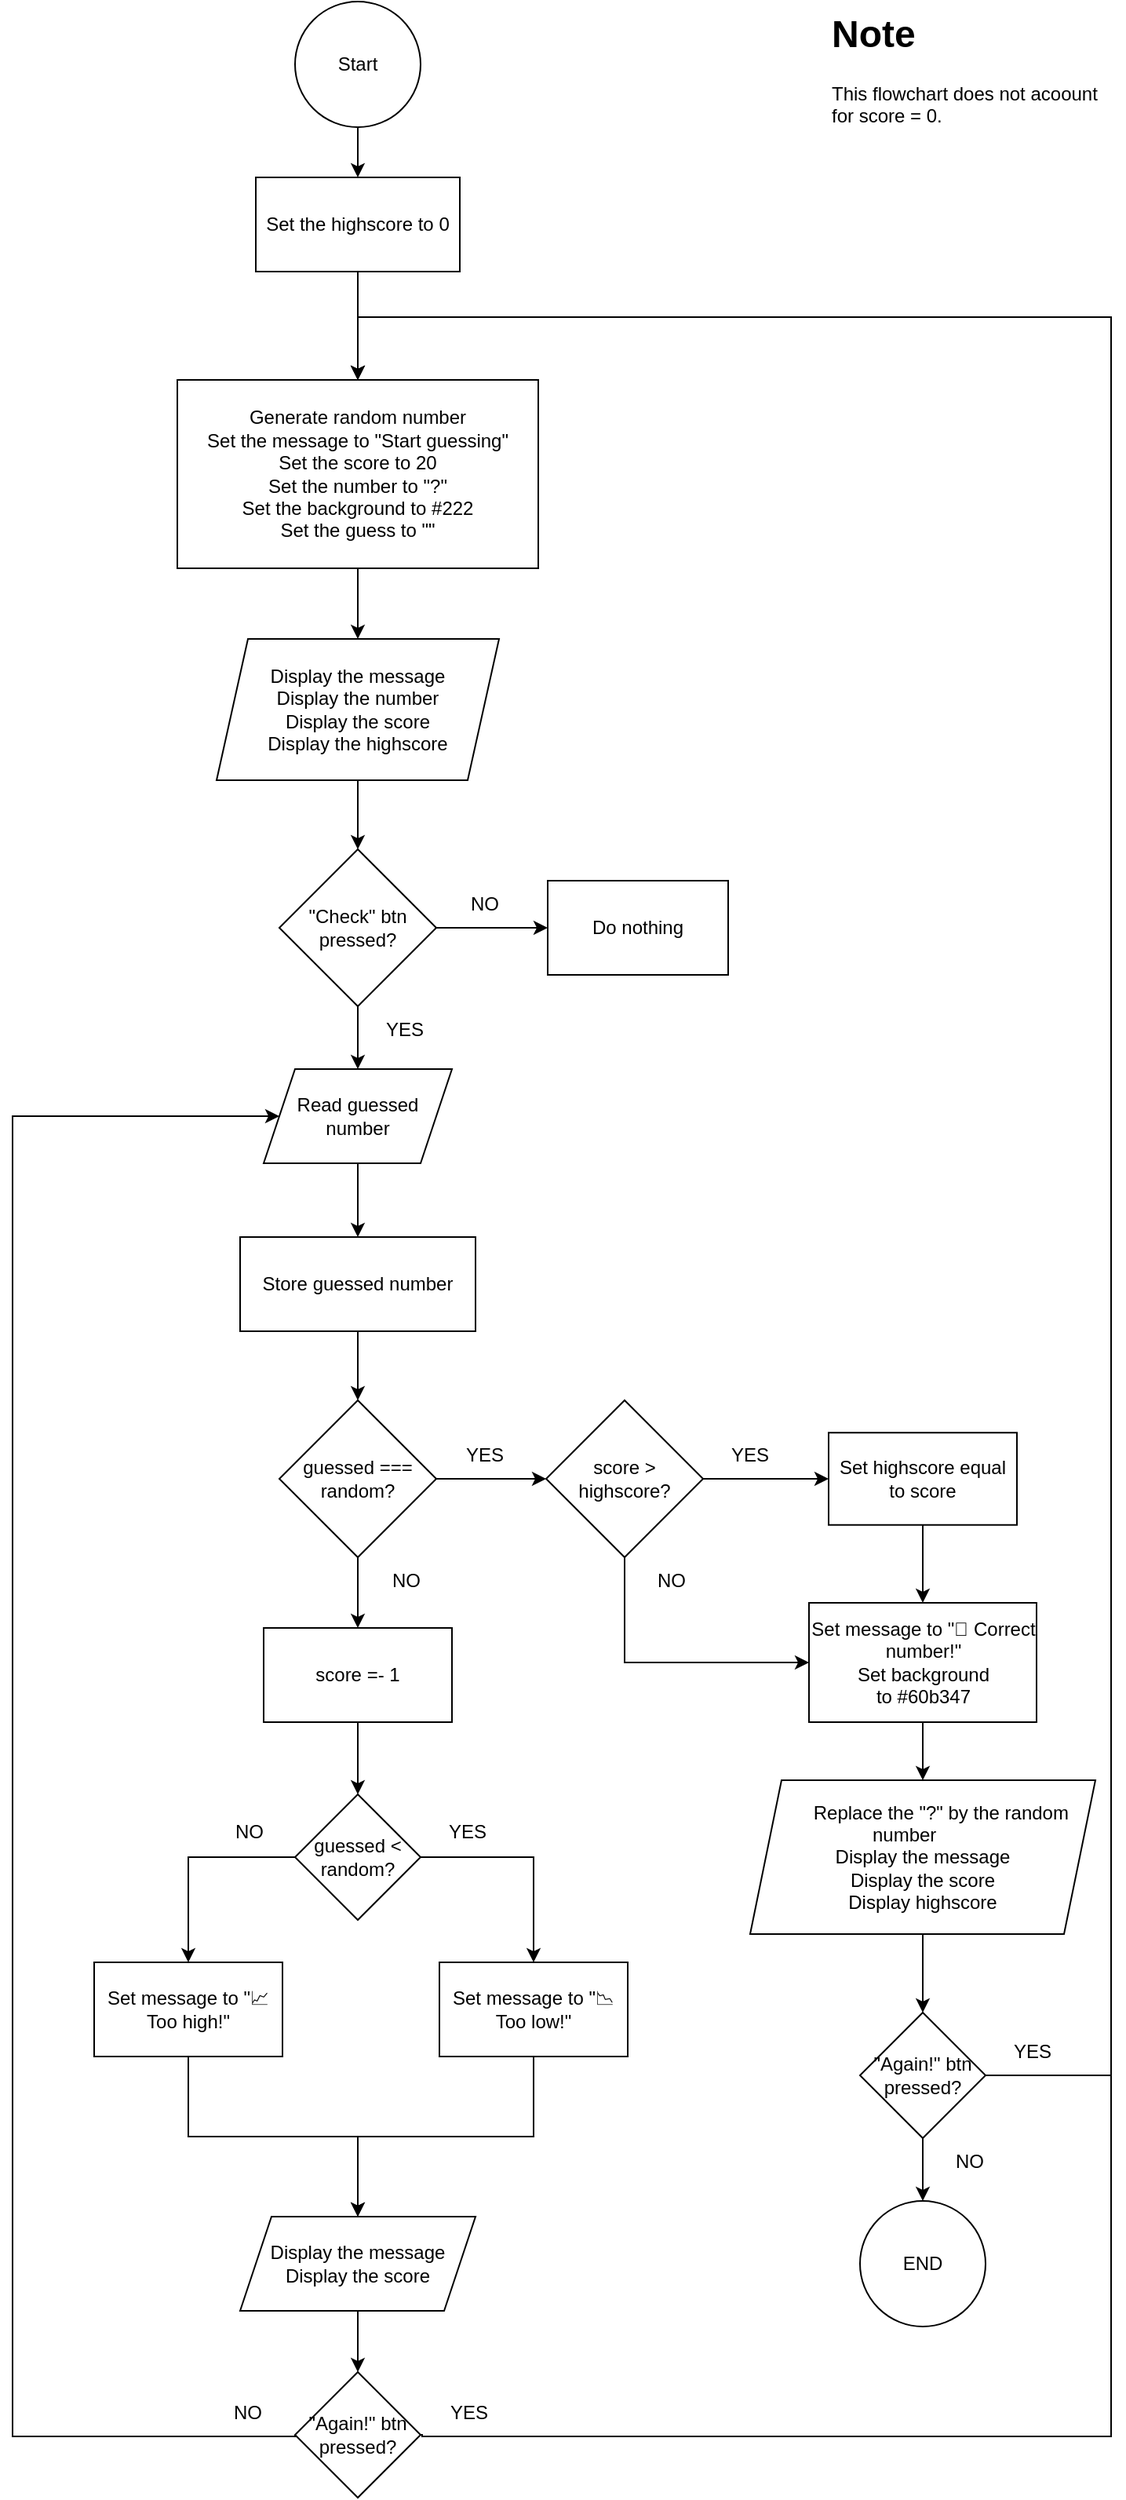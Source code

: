 <mxfile version="26.0.4">
  <diagram id="GjFC2Fyc5W8DQ9l_5cuz" name="Page-1">
    <mxGraphModel dx="1434" dy="2039" grid="1" gridSize="10" guides="1" tooltips="1" connect="1" arrows="1" fold="1" page="1" pageScale="1" pageWidth="827" pageHeight="1169" background="none" math="0" shadow="0">
      <root>
        <mxCell id="0" />
        <mxCell id="1" parent="0" />
        <mxCell id="WOG1eJSe5NhmqCcQnN0l-61" style="edgeStyle=orthogonalEdgeStyle;rounded=0;orthogonalLoop=1;jettySize=auto;html=1;exitX=0.5;exitY=1;exitDx=0;exitDy=0;entryX=0.5;entryY=0;entryDx=0;entryDy=0;" parent="1" source="WOG1eJSe5NhmqCcQnN0l-1" target="WOG1eJSe5NhmqCcQnN0l-42" edge="1">
          <mxGeometry relative="1" as="geometry" />
        </mxCell>
        <mxCell id="WOG1eJSe5NhmqCcQnN0l-1" value="Start" style="ellipse;whiteSpace=wrap;html=1;aspect=fixed;" parent="1" vertex="1">
          <mxGeometry x="240" y="-1160" width="80" height="80" as="geometry" />
        </mxCell>
        <mxCell id="WOG1eJSe5NhmqCcQnN0l-14" style="edgeStyle=orthogonalEdgeStyle;rounded=0;orthogonalLoop=1;jettySize=auto;html=1;exitX=0.5;exitY=1;exitDx=0;exitDy=0;entryX=0.5;entryY=0;entryDx=0;entryDy=0;" parent="1" source="WOG1eJSe5NhmqCcQnN0l-2" target="WOG1eJSe5NhmqCcQnN0l-13" edge="1">
          <mxGeometry relative="1" as="geometry" />
        </mxCell>
        <mxCell id="WOG1eJSe5NhmqCcQnN0l-2" value="Generate random number&lt;br&gt;Set the message to &quot;Start guessing&quot;&lt;br&gt;Set the score to 20&lt;div&gt;Set the number to &quot;?&quot;&lt;br&gt;Set the background to #222&lt;br&gt;Set the guess to &quot;&quot;&lt;/div&gt;" style="rounded=0;whiteSpace=wrap;html=1;" parent="1" vertex="1">
          <mxGeometry x="165" y="-919" width="230" height="120" as="geometry" />
        </mxCell>
        <mxCell id="WOG1eJSe5NhmqCcQnN0l-12" style="edgeStyle=orthogonalEdgeStyle;rounded=0;orthogonalLoop=1;jettySize=auto;html=1;exitX=0.5;exitY=1;exitDx=0;exitDy=0;entryX=0.5;entryY=0;entryDx=0;entryDy=0;" parent="1" source="WOG1eJSe5NhmqCcQnN0l-6" target="WOG1eJSe5NhmqCcQnN0l-11" edge="1">
          <mxGeometry relative="1" as="geometry" />
        </mxCell>
        <mxCell id="WOG1eJSe5NhmqCcQnN0l-6" value="Store guessed number" style="rounded=0;whiteSpace=wrap;html=1;" parent="1" vertex="1">
          <mxGeometry x="205" y="-373" width="150" height="60" as="geometry" />
        </mxCell>
        <mxCell id="AYpJYxuBHGPk3OXhMduN-3" style="edgeStyle=orthogonalEdgeStyle;rounded=0;orthogonalLoop=1;jettySize=auto;html=1;exitX=0.5;exitY=1;exitDx=0;exitDy=0;entryX=0.5;entryY=0;entryDx=0;entryDy=0;" parent="1" source="WOG1eJSe5NhmqCcQnN0l-10" target="WOG1eJSe5NhmqCcQnN0l-6" edge="1">
          <mxGeometry relative="1" as="geometry" />
        </mxCell>
        <mxCell id="WOG1eJSe5NhmqCcQnN0l-10" value="Read guessed number" style="shape=parallelogram;perimeter=parallelogramPerimeter;whiteSpace=wrap;html=1;fixedSize=1;" parent="1" vertex="1">
          <mxGeometry x="220" y="-480" width="120" height="60" as="geometry" />
        </mxCell>
        <mxCell id="WOG1eJSe5NhmqCcQnN0l-32" style="edgeStyle=orthogonalEdgeStyle;rounded=0;orthogonalLoop=1;jettySize=auto;html=1;exitX=0.5;exitY=1;exitDx=0;exitDy=0;entryX=0.5;entryY=0;entryDx=0;entryDy=0;" parent="1" source="WOG1eJSe5NhmqCcQnN0l-11" target="WOG1eJSe5NhmqCcQnN0l-31" edge="1">
          <mxGeometry relative="1" as="geometry" />
        </mxCell>
        <mxCell id="WOG1eJSe5NhmqCcQnN0l-66" style="edgeStyle=orthogonalEdgeStyle;rounded=0;orthogonalLoop=1;jettySize=auto;html=1;entryX=0;entryY=0.5;entryDx=0;entryDy=0;" parent="1" source="WOG1eJSe5NhmqCcQnN0l-11" target="WOG1eJSe5NhmqCcQnN0l-65" edge="1">
          <mxGeometry relative="1" as="geometry" />
        </mxCell>
        <mxCell id="WOG1eJSe5NhmqCcQnN0l-11" value="guessed === random?" style="rhombus;whiteSpace=wrap;html=1;" parent="1" vertex="1">
          <mxGeometry x="230" y="-269" width="100" height="100" as="geometry" />
        </mxCell>
        <mxCell id="AYpJYxuBHGPk3OXhMduN-1" style="edgeStyle=orthogonalEdgeStyle;rounded=0;orthogonalLoop=1;jettySize=auto;html=1;exitX=0.5;exitY=1;exitDx=0;exitDy=0;entryX=0.5;entryY=0;entryDx=0;entryDy=0;" parent="1" source="WOG1eJSe5NhmqCcQnN0l-13" target="BmnKPOkZnJPc91GkmwTH-5" edge="1">
          <mxGeometry relative="1" as="geometry" />
        </mxCell>
        <mxCell id="WOG1eJSe5NhmqCcQnN0l-13" value="&lt;div&gt;Display the message&lt;/div&gt;Display the number&lt;br&gt;Display the score&lt;br&gt;Display the highscore" style="shape=parallelogram;perimeter=parallelogramPerimeter;whiteSpace=wrap;html=1;fixedSize=1;" parent="1" vertex="1">
          <mxGeometry x="190" y="-754" width="180" height="90" as="geometry" />
        </mxCell>
        <mxCell id="WOG1eJSe5NhmqCcQnN0l-71" style="edgeStyle=orthogonalEdgeStyle;rounded=0;orthogonalLoop=1;jettySize=auto;html=1;entryX=0.5;entryY=0;entryDx=0;entryDy=0;" parent="1" source="WOG1eJSe5NhmqCcQnN0l-16" target="WOG1eJSe5NhmqCcQnN0l-69" edge="1">
          <mxGeometry relative="1" as="geometry" />
        </mxCell>
        <mxCell id="WOG1eJSe5NhmqCcQnN0l-16" value="Set highscore equal to score" style="rounded=0;whiteSpace=wrap;html=1;" parent="1" vertex="1">
          <mxGeometry x="580" y="-248.37" width="120" height="58.75" as="geometry" />
        </mxCell>
        <mxCell id="WOG1eJSe5NhmqCcQnN0l-18" value="YES" style="text;html=1;strokeColor=none;fillColor=none;align=center;verticalAlign=middle;whiteSpace=wrap;rounded=0;" parent="1" vertex="1">
          <mxGeometry x="331" y="-249" width="60" height="30" as="geometry" />
        </mxCell>
        <mxCell id="WOG1eJSe5NhmqCcQnN0l-24" style="edgeStyle=orthogonalEdgeStyle;rounded=0;orthogonalLoop=1;jettySize=auto;html=1;entryX=0.5;entryY=0;entryDx=0;entryDy=0;" parent="1" source="WOG1eJSe5NhmqCcQnN0l-19" target="WOG1eJSe5NhmqCcQnN0l-23" edge="1">
          <mxGeometry relative="1" as="geometry" />
        </mxCell>
        <mxCell id="WOG1eJSe5NhmqCcQnN0l-19" value="&amp;nbsp; &amp;nbsp; &amp;nbsp; &amp;nbsp;Replace the &quot;?&quot; by the random number&amp;nbsp; &amp;nbsp; &amp;nbsp; &amp;nbsp;&lt;br&gt;Display the message&lt;br&gt;Display the score&lt;br&gt;Display highscore" style="shape=parallelogram;perimeter=parallelogramPerimeter;whiteSpace=wrap;html=1;fixedSize=1;" parent="1" vertex="1">
          <mxGeometry x="530" y="-27" width="220" height="98" as="geometry" />
        </mxCell>
        <mxCell id="WOG1eJSe5NhmqCcQnN0l-28" style="edgeStyle=orthogonalEdgeStyle;rounded=0;orthogonalLoop=1;jettySize=auto;html=1;exitX=0.5;exitY=1;exitDx=0;exitDy=0;entryX=0.5;entryY=0;entryDx=0;entryDy=0;" parent="1" source="WOG1eJSe5NhmqCcQnN0l-23" target="WOG1eJSe5NhmqCcQnN0l-27" edge="1">
          <mxGeometry relative="1" as="geometry" />
        </mxCell>
        <mxCell id="BmnKPOkZnJPc91GkmwTH-24" style="edgeStyle=orthogonalEdgeStyle;rounded=0;orthogonalLoop=1;jettySize=auto;html=1;exitX=1;exitY=0.5;exitDx=0;exitDy=0;entryX=0.5;entryY=0;entryDx=0;entryDy=0;" parent="1" source="WOG1eJSe5NhmqCcQnN0l-23" target="WOG1eJSe5NhmqCcQnN0l-2" edge="1">
          <mxGeometry relative="1" as="geometry">
            <Array as="points">
              <mxPoint x="760" y="161" />
              <mxPoint x="760" y="-959" />
              <mxPoint x="280" y="-959" />
            </Array>
          </mxGeometry>
        </mxCell>
        <mxCell id="WOG1eJSe5NhmqCcQnN0l-23" value="&quot;Again!&quot; btn&lt;br&gt;pressed?" style="rhombus;whiteSpace=wrap;html=1;" parent="1" vertex="1">
          <mxGeometry x="600" y="121" width="80" height="80" as="geometry" />
        </mxCell>
        <mxCell id="WOG1eJSe5NhmqCcQnN0l-26" value="YES" style="text;html=1;strokeColor=none;fillColor=none;align=center;verticalAlign=middle;whiteSpace=wrap;rounded=0;" parent="1" vertex="1">
          <mxGeometry x="680" y="131" width="60" height="30" as="geometry" />
        </mxCell>
        <mxCell id="WOG1eJSe5NhmqCcQnN0l-27" value="END" style="ellipse;whiteSpace=wrap;html=1;aspect=fixed;" parent="1" vertex="1">
          <mxGeometry x="600" y="241" width="80" height="80" as="geometry" />
        </mxCell>
        <mxCell id="WOG1eJSe5NhmqCcQnN0l-29" value="NO" style="text;html=1;strokeColor=none;fillColor=none;align=center;verticalAlign=middle;whiteSpace=wrap;rounded=0;" parent="1" vertex="1">
          <mxGeometry x="640" y="201" width="60" height="30" as="geometry" />
        </mxCell>
        <mxCell id="WOG1eJSe5NhmqCcQnN0l-35" style="edgeStyle=orthogonalEdgeStyle;rounded=0;orthogonalLoop=1;jettySize=auto;html=1;exitX=0.5;exitY=1;exitDx=0;exitDy=0;entryX=0.5;entryY=0;entryDx=0;entryDy=0;" parent="1" source="WOG1eJSe5NhmqCcQnN0l-31" target="WOG1eJSe5NhmqCcQnN0l-34" edge="1">
          <mxGeometry relative="1" as="geometry" />
        </mxCell>
        <mxCell id="WOG1eJSe5NhmqCcQnN0l-31" value="score =- 1" style="rounded=0;whiteSpace=wrap;html=1;" parent="1" vertex="1">
          <mxGeometry x="220" y="-124" width="120" height="60" as="geometry" />
        </mxCell>
        <mxCell id="WOG1eJSe5NhmqCcQnN0l-33" value="NO" style="text;html=1;strokeColor=none;fillColor=none;align=center;verticalAlign=middle;whiteSpace=wrap;rounded=0;" parent="1" vertex="1">
          <mxGeometry x="281" y="-169" width="60" height="30" as="geometry" />
        </mxCell>
        <mxCell id="WOG1eJSe5NhmqCcQnN0l-49" style="edgeStyle=orthogonalEdgeStyle;rounded=0;orthogonalLoop=1;jettySize=auto;html=1;exitX=0;exitY=0.5;exitDx=0;exitDy=0;" parent="1" source="WOG1eJSe5NhmqCcQnN0l-34" target="WOG1eJSe5NhmqCcQnN0l-48" edge="1">
          <mxGeometry relative="1" as="geometry" />
        </mxCell>
        <mxCell id="BmnKPOkZnJPc91GkmwTH-10" style="edgeStyle=orthogonalEdgeStyle;rounded=0;orthogonalLoop=1;jettySize=auto;html=1;exitX=1;exitY=0.5;exitDx=0;exitDy=0;entryX=0.5;entryY=0;entryDx=0;entryDy=0;" parent="1" source="WOG1eJSe5NhmqCcQnN0l-34" target="WOG1eJSe5NhmqCcQnN0l-36" edge="1">
          <mxGeometry relative="1" as="geometry" />
        </mxCell>
        <mxCell id="WOG1eJSe5NhmqCcQnN0l-34" value="guessed &amp;lt; random?" style="rhombus;whiteSpace=wrap;html=1;" parent="1" vertex="1">
          <mxGeometry x="240" y="-18" width="80" height="80" as="geometry" />
        </mxCell>
        <mxCell id="BmnKPOkZnJPc91GkmwTH-11" style="edgeStyle=orthogonalEdgeStyle;rounded=0;orthogonalLoop=1;jettySize=auto;html=1;exitX=0.5;exitY=1;exitDx=0;exitDy=0;entryX=0.5;entryY=0;entryDx=0;entryDy=0;" parent="1" source="WOG1eJSe5NhmqCcQnN0l-36" target="WOG1eJSe5NhmqCcQnN0l-39" edge="1">
          <mxGeometry relative="1" as="geometry" />
        </mxCell>
        <mxCell id="WOG1eJSe5NhmqCcQnN0l-36" value="Set message to &quot;📉 Too low!&quot;" style="rounded=0;whiteSpace=wrap;html=1;" parent="1" vertex="1">
          <mxGeometry x="332" y="89" width="120" height="60" as="geometry" />
        </mxCell>
        <mxCell id="WOG1eJSe5NhmqCcQnN0l-38" value="YES" style="text;html=1;strokeColor=none;fillColor=none;align=center;verticalAlign=middle;whiteSpace=wrap;rounded=0;" parent="1" vertex="1">
          <mxGeometry x="320" y="-9" width="60" height="30" as="geometry" />
        </mxCell>
        <mxCell id="WOG1eJSe5NhmqCcQnN0l-55" style="edgeStyle=orthogonalEdgeStyle;rounded=0;orthogonalLoop=1;jettySize=auto;html=1;" parent="1" source="WOG1eJSe5NhmqCcQnN0l-39" target="WOG1eJSe5NhmqCcQnN0l-44" edge="1">
          <mxGeometry relative="1" as="geometry" />
        </mxCell>
        <mxCell id="WOG1eJSe5NhmqCcQnN0l-39" value="Display the message&lt;br&gt;Display the score" style="shape=parallelogram;perimeter=parallelogramPerimeter;whiteSpace=wrap;html=1;fixedSize=1;" parent="1" vertex="1">
          <mxGeometry x="205" y="251" width="150" height="60" as="geometry" />
        </mxCell>
        <mxCell id="BmnKPOkZnJPc91GkmwTH-23" style="edgeStyle=orthogonalEdgeStyle;rounded=0;orthogonalLoop=1;jettySize=auto;html=1;exitX=0.5;exitY=1;exitDx=0;exitDy=0;entryX=0.5;entryY=0;entryDx=0;entryDy=0;" parent="1" source="WOG1eJSe5NhmqCcQnN0l-42" target="WOG1eJSe5NhmqCcQnN0l-2" edge="1">
          <mxGeometry relative="1" as="geometry" />
        </mxCell>
        <mxCell id="WOG1eJSe5NhmqCcQnN0l-42" value="Set the highscore to 0" style="rounded=0;whiteSpace=wrap;html=1;" parent="1" vertex="1">
          <mxGeometry x="215" y="-1048" width="130" height="60" as="geometry" />
        </mxCell>
        <mxCell id="BmnKPOkZnJPc91GkmwTH-16" style="edgeStyle=orthogonalEdgeStyle;rounded=0;orthogonalLoop=1;jettySize=auto;html=1;exitX=0;exitY=0.5;exitDx=0;exitDy=0;entryX=0;entryY=0.5;entryDx=0;entryDy=0;" parent="1" source="WOG1eJSe5NhmqCcQnN0l-44" target="WOG1eJSe5NhmqCcQnN0l-10" edge="1">
          <mxGeometry relative="1" as="geometry">
            <Array as="points">
              <mxPoint x="60" y="391" />
              <mxPoint x="60" y="-450" />
            </Array>
          </mxGeometry>
        </mxCell>
        <mxCell id="BmnKPOkZnJPc91GkmwTH-26" style="edgeStyle=orthogonalEdgeStyle;rounded=0;orthogonalLoop=1;jettySize=auto;html=1;exitX=1;exitY=0.5;exitDx=0;exitDy=0;entryX=0.5;entryY=0;entryDx=0;entryDy=0;" parent="1" source="WOG1eJSe5NhmqCcQnN0l-44" target="WOG1eJSe5NhmqCcQnN0l-2" edge="1">
          <mxGeometry relative="1" as="geometry">
            <Array as="points">
              <mxPoint x="321" y="391" />
              <mxPoint x="760" y="391" />
              <mxPoint x="760" y="-959" />
              <mxPoint x="280" y="-959" />
            </Array>
          </mxGeometry>
        </mxCell>
        <mxCell id="WOG1eJSe5NhmqCcQnN0l-44" value="&quot;Again!&quot; btn&lt;br&gt;pressed?" style="rhombus;whiteSpace=wrap;html=1;" parent="1" vertex="1">
          <mxGeometry x="240" y="350" width="80" height="80" as="geometry" />
        </mxCell>
        <mxCell id="BmnKPOkZnJPc91GkmwTH-12" style="edgeStyle=orthogonalEdgeStyle;rounded=0;orthogonalLoop=1;jettySize=auto;html=1;exitX=0.5;exitY=1;exitDx=0;exitDy=0;entryX=0.5;entryY=0;entryDx=0;entryDy=0;" parent="1" source="WOG1eJSe5NhmqCcQnN0l-48" target="WOG1eJSe5NhmqCcQnN0l-39" edge="1">
          <mxGeometry relative="1" as="geometry" />
        </mxCell>
        <mxCell id="WOG1eJSe5NhmqCcQnN0l-48" value="Set message to &quot;📈 Too high!&quot;" style="rounded=0;whiteSpace=wrap;html=1;" parent="1" vertex="1">
          <mxGeometry x="112" y="89" width="120" height="60" as="geometry" />
        </mxCell>
        <mxCell id="WOG1eJSe5NhmqCcQnN0l-50" value="NO" style="text;html=1;strokeColor=none;fillColor=none;align=center;verticalAlign=middle;whiteSpace=wrap;rounded=0;" parent="1" vertex="1">
          <mxGeometry x="181" y="-9" width="60" height="30" as="geometry" />
        </mxCell>
        <mxCell id="WOG1eJSe5NhmqCcQnN0l-57" value="YES" style="text;html=1;strokeColor=none;fillColor=none;align=center;verticalAlign=middle;whiteSpace=wrap;rounded=0;" parent="1" vertex="1">
          <mxGeometry x="321" y="361" width="60" height="30" as="geometry" />
        </mxCell>
        <mxCell id="WOG1eJSe5NhmqCcQnN0l-60" value="NO" style="text;html=1;strokeColor=none;fillColor=none;align=center;verticalAlign=middle;whiteSpace=wrap;rounded=0;" parent="1" vertex="1">
          <mxGeometry x="180" y="361" width="60" height="30" as="geometry" />
        </mxCell>
        <mxCell id="WOG1eJSe5NhmqCcQnN0l-67" style="edgeStyle=orthogonalEdgeStyle;rounded=0;orthogonalLoop=1;jettySize=auto;html=1;entryX=0;entryY=0.5;entryDx=0;entryDy=0;" parent="1" source="WOG1eJSe5NhmqCcQnN0l-65" target="WOG1eJSe5NhmqCcQnN0l-16" edge="1">
          <mxGeometry relative="1" as="geometry" />
        </mxCell>
        <mxCell id="WOG1eJSe5NhmqCcQnN0l-72" style="edgeStyle=orthogonalEdgeStyle;rounded=0;orthogonalLoop=1;jettySize=auto;html=1;entryX=0;entryY=0.5;entryDx=0;entryDy=0;exitX=0.5;exitY=1;exitDx=0;exitDy=0;" parent="1" source="WOG1eJSe5NhmqCcQnN0l-65" target="WOG1eJSe5NhmqCcQnN0l-69" edge="1">
          <mxGeometry relative="1" as="geometry" />
        </mxCell>
        <mxCell id="WOG1eJSe5NhmqCcQnN0l-65" value="score &amp;gt; highscore?" style="rhombus;whiteSpace=wrap;html=1;" parent="1" vertex="1">
          <mxGeometry x="400" y="-269" width="100" height="100" as="geometry" />
        </mxCell>
        <mxCell id="WOG1eJSe5NhmqCcQnN0l-68" value="YES" style="text;html=1;strokeColor=none;fillColor=none;align=center;verticalAlign=middle;whiteSpace=wrap;rounded=0;" parent="1" vertex="1">
          <mxGeometry x="500" y="-249" width="60" height="30" as="geometry" />
        </mxCell>
        <mxCell id="WOG1eJSe5NhmqCcQnN0l-74" style="edgeStyle=orthogonalEdgeStyle;rounded=0;orthogonalLoop=1;jettySize=auto;html=1;entryX=0.5;entryY=0;entryDx=0;entryDy=0;" parent="1" source="WOG1eJSe5NhmqCcQnN0l-69" target="WOG1eJSe5NhmqCcQnN0l-19" edge="1">
          <mxGeometry relative="1" as="geometry" />
        </mxCell>
        <mxCell id="WOG1eJSe5NhmqCcQnN0l-69" value="Set message to &quot;🎉 Correct number!&quot;&lt;br&gt;Set background to&amp;nbsp;#60b347" style="rounded=0;whiteSpace=wrap;html=1;" parent="1" vertex="1">
          <mxGeometry x="567.5" y="-140" width="145" height="76" as="geometry" />
        </mxCell>
        <mxCell id="WOG1eJSe5NhmqCcQnN0l-73" value="NO" style="text;html=1;strokeColor=none;fillColor=none;align=center;verticalAlign=middle;whiteSpace=wrap;rounded=0;" parent="1" vertex="1">
          <mxGeometry x="450" y="-169" width="60" height="30" as="geometry" />
        </mxCell>
        <mxCell id="BmnKPOkZnJPc91GkmwTH-7" style="edgeStyle=orthogonalEdgeStyle;rounded=0;orthogonalLoop=1;jettySize=auto;html=1;exitX=1;exitY=0.5;exitDx=0;exitDy=0;entryX=0;entryY=0.5;entryDx=0;entryDy=0;" parent="1" source="BmnKPOkZnJPc91GkmwTH-5" target="BmnKPOkZnJPc91GkmwTH-8" edge="1">
          <mxGeometry relative="1" as="geometry">
            <mxPoint x="421" y="-569.882" as="targetPoint" />
          </mxGeometry>
        </mxCell>
        <mxCell id="AYpJYxuBHGPk3OXhMduN-2" style="edgeStyle=orthogonalEdgeStyle;rounded=0;orthogonalLoop=1;jettySize=auto;html=1;exitX=0.5;exitY=1;exitDx=0;exitDy=0;entryX=0.5;entryY=0;entryDx=0;entryDy=0;" parent="1" source="BmnKPOkZnJPc91GkmwTH-5" target="WOG1eJSe5NhmqCcQnN0l-10" edge="1">
          <mxGeometry relative="1" as="geometry" />
        </mxCell>
        <mxCell id="BmnKPOkZnJPc91GkmwTH-5" value="&quot;Check&quot; btn pressed?" style="rhombus;whiteSpace=wrap;html=1;" parent="1" vertex="1">
          <mxGeometry x="230" y="-620" width="100" height="100" as="geometry" />
        </mxCell>
        <mxCell id="BmnKPOkZnJPc91GkmwTH-8" value="Do nothing" style="rounded=0;whiteSpace=wrap;html=1;" parent="1" vertex="1">
          <mxGeometry x="401" y="-600" width="115" height="60" as="geometry" />
        </mxCell>
        <mxCell id="BmnKPOkZnJPc91GkmwTH-9" value="NO" style="text;html=1;strokeColor=none;fillColor=none;align=center;verticalAlign=middle;whiteSpace=wrap;rounded=0;" parent="1" vertex="1">
          <mxGeometry x="331" y="-600" width="60" height="30" as="geometry" />
        </mxCell>
        <mxCell id="BmnKPOkZnJPc91GkmwTH-14" value="YES" style="text;html=1;strokeColor=none;fillColor=none;align=center;verticalAlign=middle;whiteSpace=wrap;rounded=0;" parent="1" vertex="1">
          <mxGeometry x="280" y="-520" width="60" height="30" as="geometry" />
        </mxCell>
        <mxCell id="IYReDTe_GHPa2nEjj3Va-1" value="&lt;h1 style=&quot;margin-top: 0px;&quot;&gt;Note&lt;/h1&gt;&lt;p&gt;This flowchart does not acoount for score = 0.&lt;/p&gt;" style="text;html=1;whiteSpace=wrap;overflow=hidden;rounded=0;" vertex="1" parent="1">
          <mxGeometry x="580" y="-1160" width="180" height="120" as="geometry" />
        </mxCell>
      </root>
    </mxGraphModel>
  </diagram>
</mxfile>
